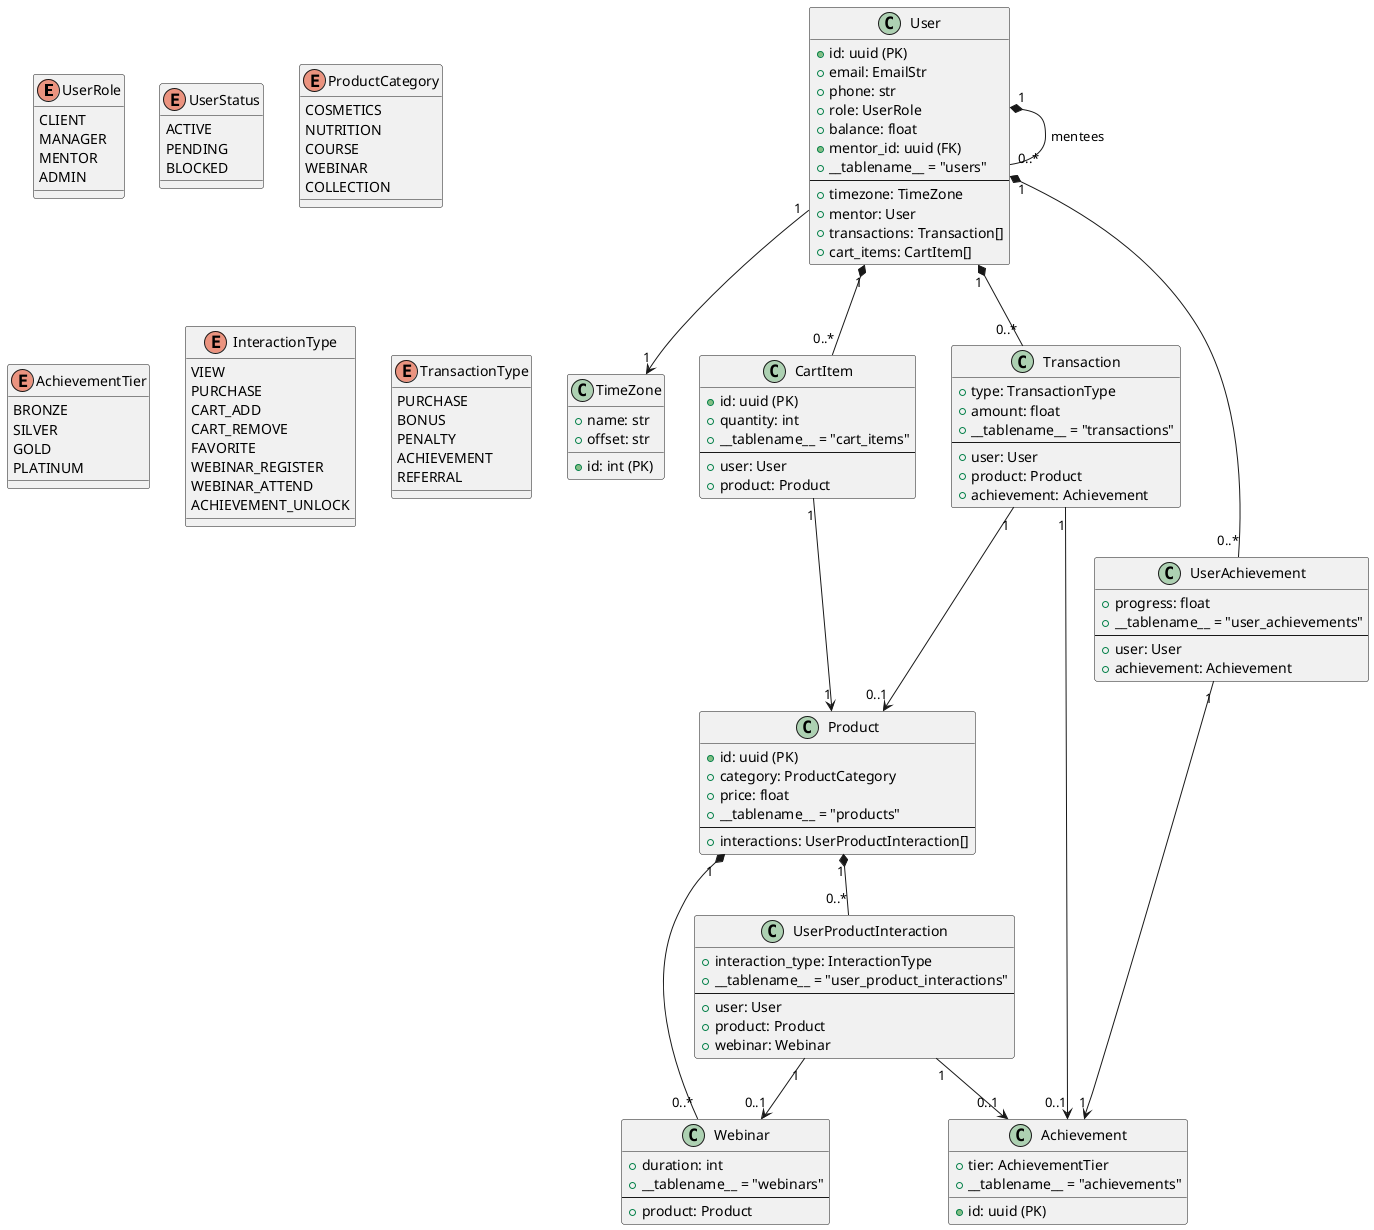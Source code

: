 @startuml Vilavi_Data_Models

' --- Enums ---
enum UserRole {
    CLIENT
    MANAGER
    MENTOR
    ADMIN
}

enum UserStatus {
    ACTIVE
    PENDING
    BLOCKED
}

enum ProductCategory {
    COSMETICS
    NUTRITION
    COURSE
    WEBINAR
    COLLECTION
}

enum AchievementTier {
    BRONZE
    SILVER
    GOLD
    PLATINUM
}

enum InteractionType {
    VIEW
    PURCHASE
    CART_ADD
    CART_REMOVE
    FAVORITE
    WEBINAR_REGISTER
    WEBINAR_ATTEND
    ACHIEVEMENT_UNLOCK
}

enum TransactionType {
    PURCHASE
    BONUS
    PENALTY
    ACHIEVEMENT
    REFERRAL
}

' --- Classes ---
class TimeZone {
    + id: int (PK)
    + name: str
    + offset: str
}

class User {
    + id: uuid (PK)
    + email: EmailStr
    + phone: str
    + role: UserRole
    + balance: float
    + mentor_id: uuid (FK)
    + __tablename__ = "users"
    --
    + timezone: TimeZone
    + mentor: User
    + transactions: Transaction[]
    + cart_items: CartItem[]
}

class Product {
    + id: uuid (PK)
    + category: ProductCategory
    + price: float
    + __tablename__ = "products"
    --
    + interactions: UserProductInteraction[]
}

class CartItem {
    + id: uuid (PK)
    + quantity: int
    + __tablename__ = "cart_items"
    --
    + user: User
    + product: Product
}

class Achievement {
    + id: uuid (PK)
    + tier: AchievementTier
    + __tablename__ = "achievements"
}

class UserAchievement {
    + progress: float
    + __tablename__ = "user_achievements"
    --
    + user: User
    + achievement: Achievement
}

class Webinar {
    + duration: int
    + __tablename__ = "webinars"
    --
    + product: Product
}

class UserProductInteraction {
    + interaction_type: InteractionType
    + __tablename__ = "user_product_interactions"
    --
    + user: User
    + product: Product
    + webinar: Webinar
}

class Transaction {
    + type: TransactionType
    + amount: float
    + __tablename__ = "transactions"
    --
    + user: User
    + product: Product
    + achievement: Achievement
}

' --- Relationships ---
User "1" *-- "0..*" User : mentees
User "1" --> "1" TimeZone
User "1" *-- "0..*" Transaction
User "1" *-- "0..*" CartItem
User "1" *-- "0..*" UserAchievement

Product "1" *-- "0..*" UserProductInteraction
Product "1" *-- "0..*" Webinar

CartItem "1" --> "1" Product

UserAchievement "1" --> "1" Achievement

UserProductInteraction "1" --> "0..1" Webinar
UserProductInteraction "1" --> "0..1" Achievement

Transaction "1" --> "0..1" Product
Transaction "1" --> "0..1" Achievement

@enduml